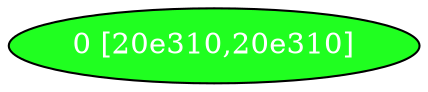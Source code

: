 diGraph libnss3{
	libnss3_0  [style=filled fillcolor="#20FF20" fontcolor="#ffffff" shape=oval label="0 [20e310,20e310]"]


}